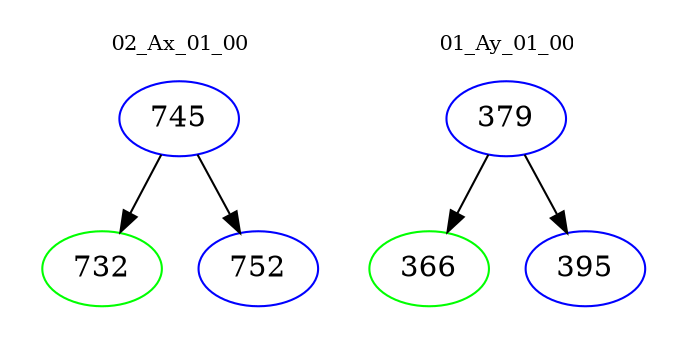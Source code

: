 digraph{
subgraph cluster_0 {
color = white
label = "02_Ax_01_00";
fontsize=10;
T0_745 [label="745", color="blue"]
T0_745 -> T0_732 [color="black"]
T0_732 [label="732", color="green"]
T0_745 -> T0_752 [color="black"]
T0_752 [label="752", color="blue"]
}
subgraph cluster_1 {
color = white
label = "01_Ay_01_00";
fontsize=10;
T1_379 [label="379", color="blue"]
T1_379 -> T1_366 [color="black"]
T1_366 [label="366", color="green"]
T1_379 -> T1_395 [color="black"]
T1_395 [label="395", color="blue"]
}
}
